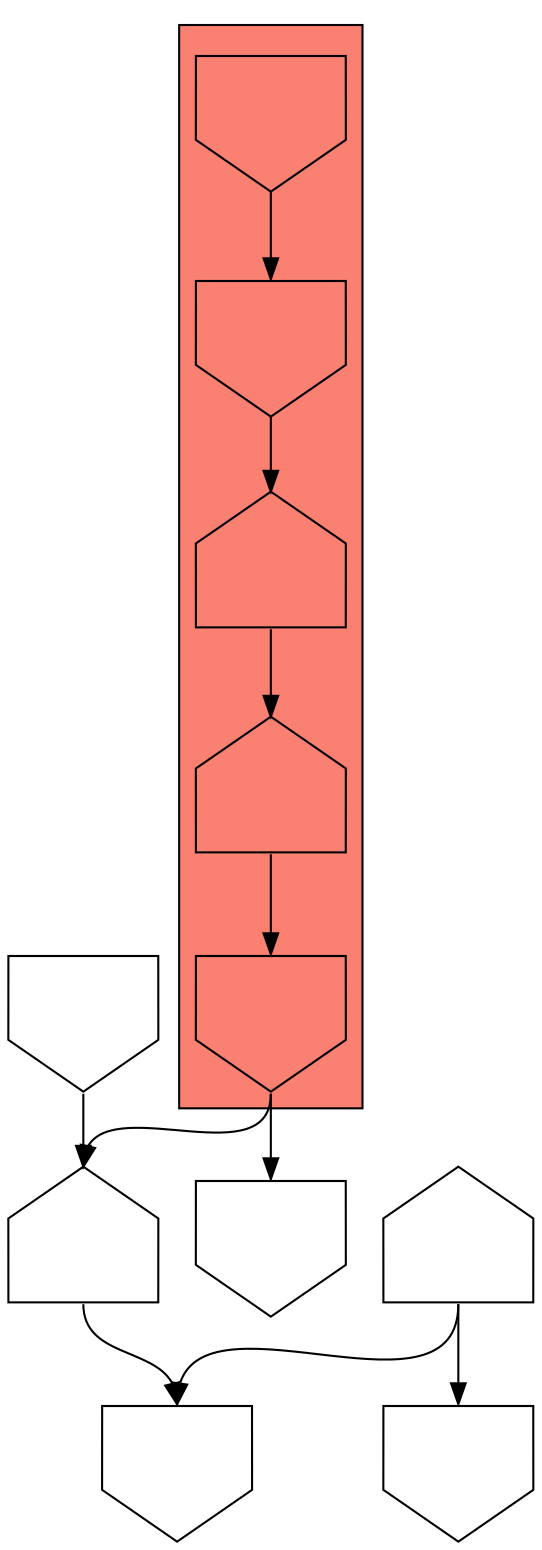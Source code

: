 digraph asm {
	edge [headport=n,tailport=s];
subgraph cluster_C2725_6842_1040_6829_1677 {
	2725 [label="",height=1,width=1,shape=invhouse];
	6842 [label="",height=1,width=1,shape=invhouse];
	1040 [label="",height=1,width=1,shape=house];
	6829 [label="",height=1,width=1,shape=house];
	1677 [label="",height=1,width=1,shape=invhouse];
	style=filled;
	fillcolor=salmon;
}
	1301 [label="",height=1,width=1,shape=house];
	7914 [label="",height=1,width=1,shape=invhouse];
	3121 [label="",height=1,width=1,shape=house];
	14984 [label="",height=1,width=1,shape=invhouse];
	11671 [label="",height=1,width=1,shape=invhouse];
	7443 [label="",height=1,width=1,shape=invhouse];
	2725 -> 6842
	6842 -> 1040
	1040 -> 6829
	6829 -> 1677
	1677 -> 1301
	1677 -> 7443
	1301 -> 7914
	3121 -> 7914
	3121 -> 14984
	11671 -> 1301
}